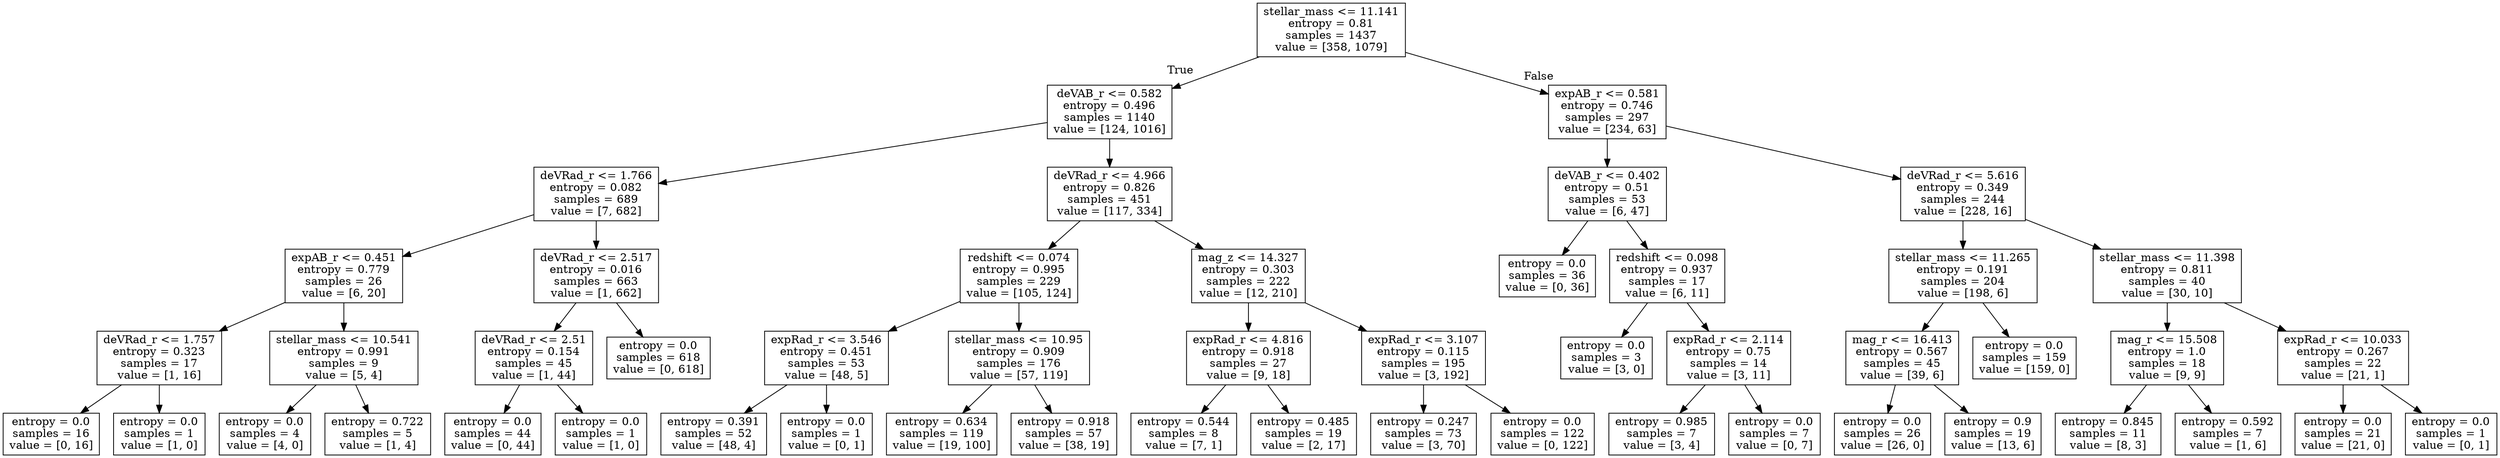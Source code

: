 digraph Tree {
node [shape=box] ;
0 [label="stellar_mass <= 11.141\nentropy = 0.81\nsamples = 1437\nvalue = [358, 1079]"] ;
1 [label="deVAB_r <= 0.582\nentropy = 0.496\nsamples = 1140\nvalue = [124, 1016]"] ;
0 -> 1 [labeldistance=2.5, labelangle=45, headlabel="True"] ;
2 [label="deVRad_r <= 1.766\nentropy = 0.082\nsamples = 689\nvalue = [7, 682]"] ;
1 -> 2 ;
3 [label="expAB_r <= 0.451\nentropy = 0.779\nsamples = 26\nvalue = [6, 20]"] ;
2 -> 3 ;
4 [label="deVRad_r <= 1.757\nentropy = 0.323\nsamples = 17\nvalue = [1, 16]"] ;
3 -> 4 ;
5 [label="entropy = 0.0\nsamples = 16\nvalue = [0, 16]"] ;
4 -> 5 ;
6 [label="entropy = 0.0\nsamples = 1\nvalue = [1, 0]"] ;
4 -> 6 ;
7 [label="stellar_mass <= 10.541\nentropy = 0.991\nsamples = 9\nvalue = [5, 4]"] ;
3 -> 7 ;
8 [label="entropy = 0.0\nsamples = 4\nvalue = [4, 0]"] ;
7 -> 8 ;
9 [label="entropy = 0.722\nsamples = 5\nvalue = [1, 4]"] ;
7 -> 9 ;
10 [label="deVRad_r <= 2.517\nentropy = 0.016\nsamples = 663\nvalue = [1, 662]"] ;
2 -> 10 ;
11 [label="deVRad_r <= 2.51\nentropy = 0.154\nsamples = 45\nvalue = [1, 44]"] ;
10 -> 11 ;
12 [label="entropy = 0.0\nsamples = 44\nvalue = [0, 44]"] ;
11 -> 12 ;
13 [label="entropy = 0.0\nsamples = 1\nvalue = [1, 0]"] ;
11 -> 13 ;
14 [label="entropy = 0.0\nsamples = 618\nvalue = [0, 618]"] ;
10 -> 14 ;
15 [label="deVRad_r <= 4.966\nentropy = 0.826\nsamples = 451\nvalue = [117, 334]"] ;
1 -> 15 ;
16 [label="redshift <= 0.074\nentropy = 0.995\nsamples = 229\nvalue = [105, 124]"] ;
15 -> 16 ;
17 [label="expRad_r <= 3.546\nentropy = 0.451\nsamples = 53\nvalue = [48, 5]"] ;
16 -> 17 ;
18 [label="entropy = 0.391\nsamples = 52\nvalue = [48, 4]"] ;
17 -> 18 ;
19 [label="entropy = 0.0\nsamples = 1\nvalue = [0, 1]"] ;
17 -> 19 ;
20 [label="stellar_mass <= 10.95\nentropy = 0.909\nsamples = 176\nvalue = [57, 119]"] ;
16 -> 20 ;
21 [label="entropy = 0.634\nsamples = 119\nvalue = [19, 100]"] ;
20 -> 21 ;
22 [label="entropy = 0.918\nsamples = 57\nvalue = [38, 19]"] ;
20 -> 22 ;
23 [label="mag_z <= 14.327\nentropy = 0.303\nsamples = 222\nvalue = [12, 210]"] ;
15 -> 23 ;
24 [label="expRad_r <= 4.816\nentropy = 0.918\nsamples = 27\nvalue = [9, 18]"] ;
23 -> 24 ;
25 [label="entropy = 0.544\nsamples = 8\nvalue = [7, 1]"] ;
24 -> 25 ;
26 [label="entropy = 0.485\nsamples = 19\nvalue = [2, 17]"] ;
24 -> 26 ;
27 [label="expRad_r <= 3.107\nentropy = 0.115\nsamples = 195\nvalue = [3, 192]"] ;
23 -> 27 ;
28 [label="entropy = 0.247\nsamples = 73\nvalue = [3, 70]"] ;
27 -> 28 ;
29 [label="entropy = 0.0\nsamples = 122\nvalue = [0, 122]"] ;
27 -> 29 ;
30 [label="expAB_r <= 0.581\nentropy = 0.746\nsamples = 297\nvalue = [234, 63]"] ;
0 -> 30 [labeldistance=2.5, labelangle=-45, headlabel="False"] ;
31 [label="deVAB_r <= 0.402\nentropy = 0.51\nsamples = 53\nvalue = [6, 47]"] ;
30 -> 31 ;
32 [label="entropy = 0.0\nsamples = 36\nvalue = [0, 36]"] ;
31 -> 32 ;
33 [label="redshift <= 0.098\nentropy = 0.937\nsamples = 17\nvalue = [6, 11]"] ;
31 -> 33 ;
34 [label="entropy = 0.0\nsamples = 3\nvalue = [3, 0]"] ;
33 -> 34 ;
35 [label="expRad_r <= 2.114\nentropy = 0.75\nsamples = 14\nvalue = [3, 11]"] ;
33 -> 35 ;
36 [label="entropy = 0.985\nsamples = 7\nvalue = [3, 4]"] ;
35 -> 36 ;
37 [label="entropy = 0.0\nsamples = 7\nvalue = [0, 7]"] ;
35 -> 37 ;
38 [label="deVRad_r <= 5.616\nentropy = 0.349\nsamples = 244\nvalue = [228, 16]"] ;
30 -> 38 ;
39 [label="stellar_mass <= 11.265\nentropy = 0.191\nsamples = 204\nvalue = [198, 6]"] ;
38 -> 39 ;
40 [label="mag_r <= 16.413\nentropy = 0.567\nsamples = 45\nvalue = [39, 6]"] ;
39 -> 40 ;
41 [label="entropy = 0.0\nsamples = 26\nvalue = [26, 0]"] ;
40 -> 41 ;
42 [label="entropy = 0.9\nsamples = 19\nvalue = [13, 6]"] ;
40 -> 42 ;
43 [label="entropy = 0.0\nsamples = 159\nvalue = [159, 0]"] ;
39 -> 43 ;
44 [label="stellar_mass <= 11.398\nentropy = 0.811\nsamples = 40\nvalue = [30, 10]"] ;
38 -> 44 ;
45 [label="mag_r <= 15.508\nentropy = 1.0\nsamples = 18\nvalue = [9, 9]"] ;
44 -> 45 ;
46 [label="entropy = 0.845\nsamples = 11\nvalue = [8, 3]"] ;
45 -> 46 ;
47 [label="entropy = 0.592\nsamples = 7\nvalue = [1, 6]"] ;
45 -> 47 ;
48 [label="expRad_r <= 10.033\nentropy = 0.267\nsamples = 22\nvalue = [21, 1]"] ;
44 -> 48 ;
49 [label="entropy = 0.0\nsamples = 21\nvalue = [21, 0]"] ;
48 -> 49 ;
50 [label="entropy = 0.0\nsamples = 1\nvalue = [0, 1]"] ;
48 -> 50 ;
}